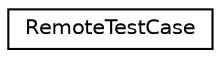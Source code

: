 digraph "Graphical Class Hierarchy"
{
  edge [fontname="Helvetica",fontsize="10",labelfontname="Helvetica",labelfontsize="10"];
  node [fontname="Helvetica",fontsize="10",shape=record];
  rankdir="LR";
  Node1 [label="RemoteTestCase",height=0.2,width=0.4,color="black", fillcolor="white", style="filled",URL="$class_remote_test_case.html"];
}
